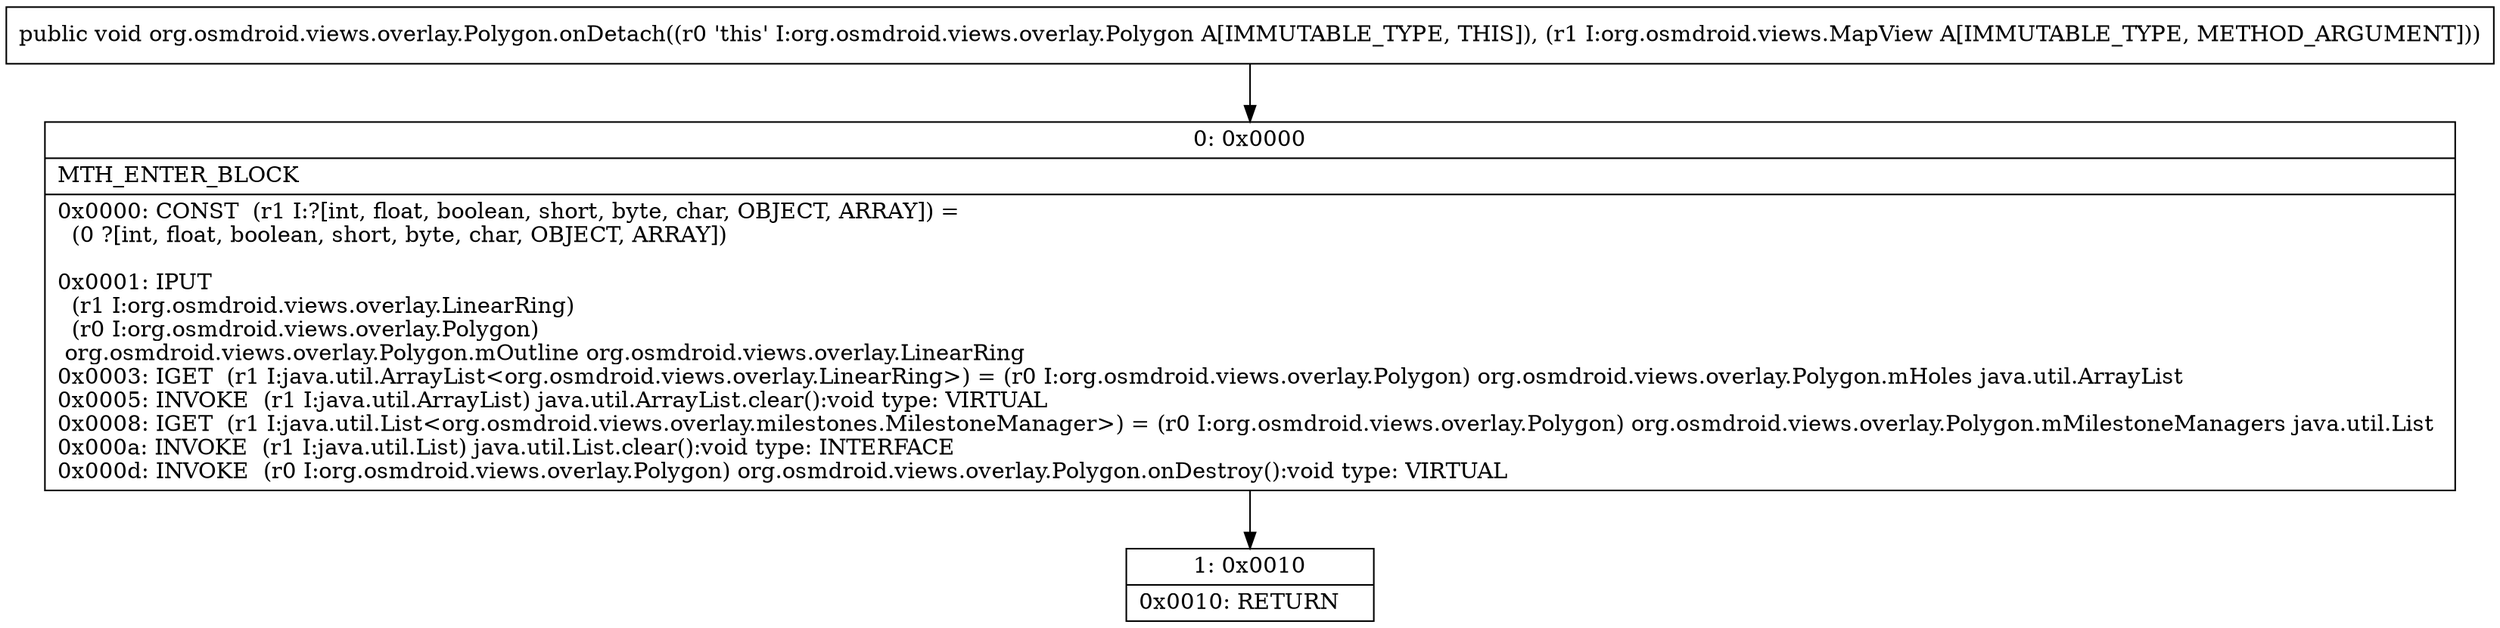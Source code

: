 digraph "CFG fororg.osmdroid.views.overlay.Polygon.onDetach(Lorg\/osmdroid\/views\/MapView;)V" {
Node_0 [shape=record,label="{0\:\ 0x0000|MTH_ENTER_BLOCK\l|0x0000: CONST  (r1 I:?[int, float, boolean, short, byte, char, OBJECT, ARRAY]) = \l  (0 ?[int, float, boolean, short, byte, char, OBJECT, ARRAY])\l \l0x0001: IPUT  \l  (r1 I:org.osmdroid.views.overlay.LinearRing)\l  (r0 I:org.osmdroid.views.overlay.Polygon)\l org.osmdroid.views.overlay.Polygon.mOutline org.osmdroid.views.overlay.LinearRing \l0x0003: IGET  (r1 I:java.util.ArrayList\<org.osmdroid.views.overlay.LinearRing\>) = (r0 I:org.osmdroid.views.overlay.Polygon) org.osmdroid.views.overlay.Polygon.mHoles java.util.ArrayList \l0x0005: INVOKE  (r1 I:java.util.ArrayList) java.util.ArrayList.clear():void type: VIRTUAL \l0x0008: IGET  (r1 I:java.util.List\<org.osmdroid.views.overlay.milestones.MilestoneManager\>) = (r0 I:org.osmdroid.views.overlay.Polygon) org.osmdroid.views.overlay.Polygon.mMilestoneManagers java.util.List \l0x000a: INVOKE  (r1 I:java.util.List) java.util.List.clear():void type: INTERFACE \l0x000d: INVOKE  (r0 I:org.osmdroid.views.overlay.Polygon) org.osmdroid.views.overlay.Polygon.onDestroy():void type: VIRTUAL \l}"];
Node_1 [shape=record,label="{1\:\ 0x0010|0x0010: RETURN   \l}"];
MethodNode[shape=record,label="{public void org.osmdroid.views.overlay.Polygon.onDetach((r0 'this' I:org.osmdroid.views.overlay.Polygon A[IMMUTABLE_TYPE, THIS]), (r1 I:org.osmdroid.views.MapView A[IMMUTABLE_TYPE, METHOD_ARGUMENT])) }"];
MethodNode -> Node_0;
Node_0 -> Node_1;
}

